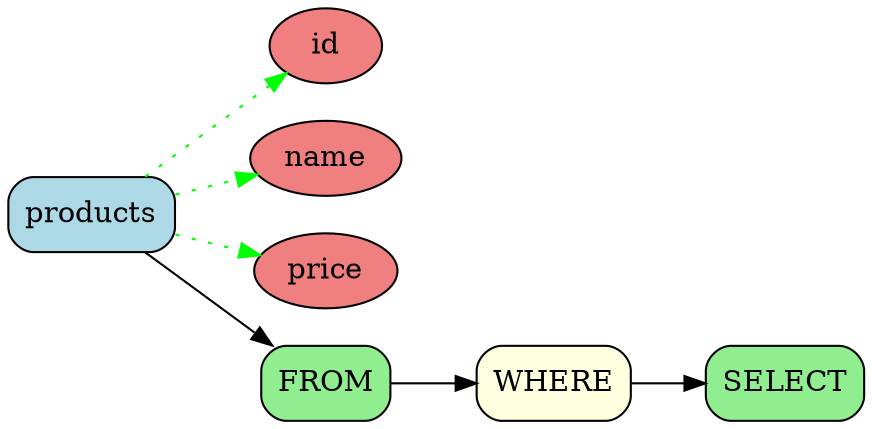 digraph sqloflow {
  rankdir=LR;
  node [shape=box, style=rounded];

  // Node definitions
  node_0 [label="products", fillcolor=lightblue, style="filled,rounded"];
  node_1 [label="id", fillcolor=lightcoral, style="filled,rounded", shape=ellipse];
  node_2 [label="name", fillcolor=lightcoral, style="filled,rounded", shape=ellipse];
  node_3 [label="price", fillcolor=lightcoral, style="filled,rounded", shape=ellipse];
  node_4 [label="FROM", fillcolor=lightgreen, style="filled,rounded"];
  node_6 [label="SELECT", fillcolor=lightgreen, style="filled,rounded"];
  node_5 [label="WHERE", fillcolor=lightyellow, style="filled,rounded"];

  // Edges
  node_0 -> node_1 [color=green, style=dotted];
  node_0 -> node_2 [color=green, style=dotted];
  node_0 -> node_3 [color=green, style=dotted];
  node_0 -> node_4 [color=black];
  node_4 -> node_5 [color=black];
  node_5 -> node_6 [color=black];
}